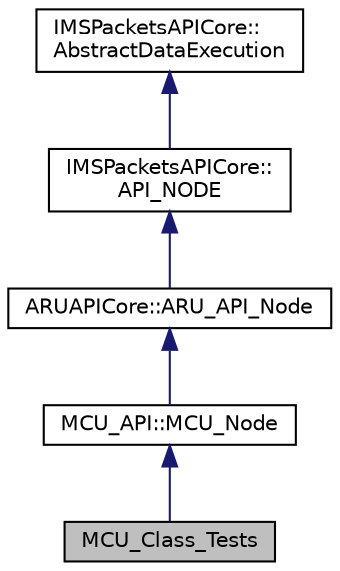 digraph "MCU_Class_Tests"
{
 // LATEX_PDF_SIZE
  edge [fontname="Helvetica",fontsize="10",labelfontname="Helvetica",labelfontsize="10"];
  node [fontname="Helvetica",fontsize="10",shape=record];
  Node1 [label="MCU_Class_Tests",height=0.2,width=0.4,color="black", fillcolor="grey75", style="filled", fontcolor="black",tooltip=" "];
  Node2 -> Node1 [dir="back",color="midnightblue",fontsize="10",style="solid",fontname="Helvetica"];
  Node2 [label="MCU_API::MCU_Node",height=0.2,width=0.4,color="black", fillcolor="white", style="filled",URL="$class_m_c_u___a_p_i_1_1_m_c_u___node.html",tooltip="Abstract Base of the MCU PCB within the ARU."];
  Node3 -> Node2 [dir="back",color="midnightblue",fontsize="10",style="solid",fontname="Helvetica"];
  Node3 [label="ARUAPICore::ARU_API_Node",height=0.2,width=0.4,color="black", fillcolor="white", style="filled",URL="$class_a_r_u_a_p_i_core_1_1_a_r_u___a_p_i___node.html",tooltip=" "];
  Node4 -> Node3 [dir="back",color="midnightblue",fontsize="10",style="solid",fontname="Helvetica"];
  Node4 [label="IMSPacketsAPICore::\lAPI_NODE",height=0.2,width=0.4,color="black", fillcolor="white", style="filled",URL="$class_i_m_s_packets_a_p_i_core_1_1_a_p_i___n_o_d_e.html",tooltip="API Node for HDR_Packets."];
  Node5 -> Node4 [dir="back",color="midnightblue",fontsize="10",style="solid",fontname="Helvetica"];
  Node5 [label="IMSPacketsAPICore::\lAbstractDataExecution",height=0.2,width=0.4,color="black", fillcolor="white", style="filled",URL="$class_i_m_s_packets_a_p_i_core_1_1_abstract_data_execution.html",tooltip="An Abstraction of the Distributed Data and Execution System."];
}
